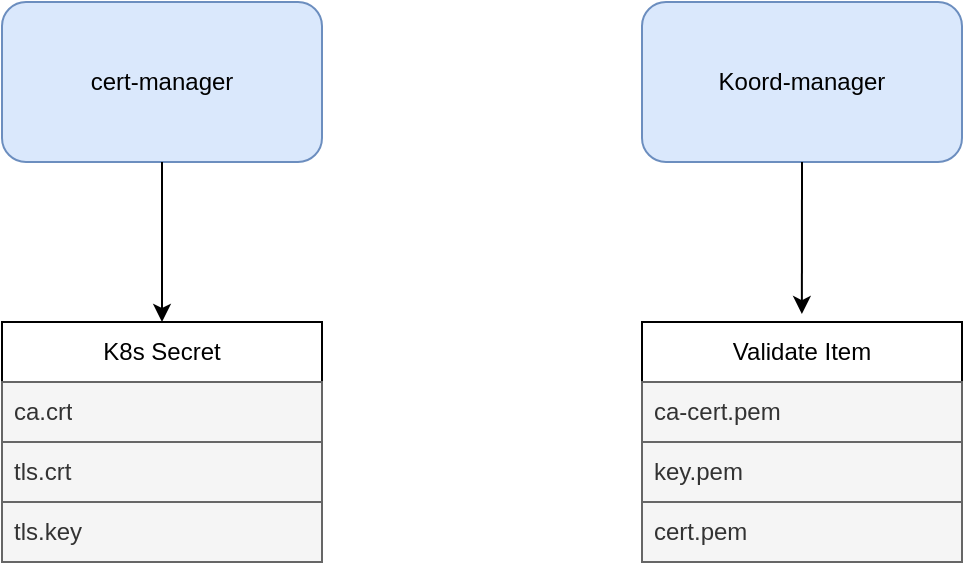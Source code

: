 <mxfile version="26.2.14">
  <diagram name="Page-1" id="h_mZEZQL3aV9JcuLRReC">
    <mxGraphModel dx="946" dy="566" grid="1" gridSize="10" guides="1" tooltips="1" connect="1" arrows="1" fold="1" page="1" pageScale="1" pageWidth="850" pageHeight="1100" math="0" shadow="0">
      <root>
        <mxCell id="0" />
        <mxCell id="1" parent="0" />
        <mxCell id="bJXEcbBGtiO4Y6LlGX07-1" value="cert-manager" style="rounded=1;whiteSpace=wrap;html=1;fillColor=#dae8fc;strokeColor=#6c8ebf;" vertex="1" parent="1">
          <mxGeometry x="120" y="80" width="160" height="80" as="geometry" />
        </mxCell>
        <mxCell id="bJXEcbBGtiO4Y6LlGX07-2" value="Koord-manager" style="rounded=1;whiteSpace=wrap;html=1;fillColor=#dae8fc;strokeColor=#6c8ebf;" vertex="1" parent="1">
          <mxGeometry x="440" y="80" width="160" height="80" as="geometry" />
        </mxCell>
        <mxCell id="bJXEcbBGtiO4Y6LlGX07-3" value="" style="endArrow=classic;html=1;rounded=0;exitX=0.5;exitY=1;exitDx=0;exitDy=0;" edge="1" parent="1" source="bJXEcbBGtiO4Y6LlGX07-1">
          <mxGeometry width="50" height="50" relative="1" as="geometry">
            <mxPoint x="400" y="320" as="sourcePoint" />
            <mxPoint x="200" y="240" as="targetPoint" />
          </mxGeometry>
        </mxCell>
        <mxCell id="bJXEcbBGtiO4Y6LlGX07-4" value="K8s Secret" style="swimlane;fontStyle=0;childLayout=stackLayout;horizontal=1;startSize=30;horizontalStack=0;resizeParent=1;resizeParentMax=0;resizeLast=0;collapsible=1;marginBottom=0;whiteSpace=wrap;html=1;" vertex="1" parent="1">
          <mxGeometry x="120" y="240" width="160" height="120" as="geometry">
            <mxRectangle x="120" y="240" width="100" height="30" as="alternateBounds" />
          </mxGeometry>
        </mxCell>
        <mxCell id="bJXEcbBGtiO4Y6LlGX07-6" value="ca.crt" style="text;strokeColor=#666666;fillColor=#f5f5f5;align=left;verticalAlign=middle;spacingLeft=4;spacingRight=4;overflow=hidden;points=[[0,0.5],[1,0.5]];portConstraint=eastwest;rotatable=0;whiteSpace=wrap;html=1;fontColor=#333333;" vertex="1" parent="bJXEcbBGtiO4Y6LlGX07-4">
          <mxGeometry y="30" width="160" height="30" as="geometry" />
        </mxCell>
        <mxCell id="bJXEcbBGtiO4Y6LlGX07-14" value="tls.crt" style="text;strokeColor=#666666;fillColor=#f5f5f5;align=left;verticalAlign=middle;spacingLeft=4;spacingRight=4;overflow=hidden;points=[[0,0.5],[1,0.5]];portConstraint=eastwest;rotatable=0;whiteSpace=wrap;html=1;fontColor=#333333;" vertex="1" parent="bJXEcbBGtiO4Y6LlGX07-4">
          <mxGeometry y="60" width="160" height="30" as="geometry" />
        </mxCell>
        <mxCell id="bJXEcbBGtiO4Y6LlGX07-7" value="tls.key" style="text;strokeColor=#666666;fillColor=#f5f5f5;align=left;verticalAlign=middle;spacingLeft=4;spacingRight=4;overflow=hidden;points=[[0,0.5],[1,0.5]];portConstraint=eastwest;rotatable=0;whiteSpace=wrap;html=1;fontColor=#333333;" vertex="1" parent="bJXEcbBGtiO4Y6LlGX07-4">
          <mxGeometry y="90" width="160" height="30" as="geometry" />
        </mxCell>
        <mxCell id="bJXEcbBGtiO4Y6LlGX07-20" value="" style="endArrow=classic;html=1;rounded=0;exitX=0.5;exitY=1;exitDx=0;exitDy=0;entryX=0.571;entryY=-0.044;entryDx=0;entryDy=0;entryPerimeter=0;" edge="1" parent="1" source="bJXEcbBGtiO4Y6LlGX07-2">
          <mxGeometry width="50" height="50" relative="1" as="geometry">
            <mxPoint x="380" y="290" as="sourcePoint" />
            <mxPoint x="519.94" y="236.04" as="targetPoint" />
          </mxGeometry>
        </mxCell>
        <mxCell id="bJXEcbBGtiO4Y6LlGX07-21" value="Validate Item" style="swimlane;fontStyle=0;childLayout=stackLayout;horizontal=1;startSize=30;horizontalStack=0;resizeParent=1;resizeParentMax=0;resizeLast=0;collapsible=1;marginBottom=0;whiteSpace=wrap;html=1;" vertex="1" parent="1">
          <mxGeometry x="440" y="240" width="160" height="120" as="geometry">
            <mxRectangle x="120" y="240" width="100" height="30" as="alternateBounds" />
          </mxGeometry>
        </mxCell>
        <mxCell id="bJXEcbBGtiO4Y6LlGX07-22" value="ca-cert.pem" style="text;strokeColor=#666666;fillColor=#f5f5f5;align=left;verticalAlign=middle;spacingLeft=4;spacingRight=4;overflow=hidden;points=[[0,0.5],[1,0.5]];portConstraint=eastwest;rotatable=0;whiteSpace=wrap;html=1;fontColor=#333333;" vertex="1" parent="bJXEcbBGtiO4Y6LlGX07-21">
          <mxGeometry y="30" width="160" height="30" as="geometry" />
        </mxCell>
        <mxCell id="bJXEcbBGtiO4Y6LlGX07-23" value="key.pem" style="text;strokeColor=#666666;fillColor=#f5f5f5;align=left;verticalAlign=middle;spacingLeft=4;spacingRight=4;overflow=hidden;points=[[0,0.5],[1,0.5]];portConstraint=eastwest;rotatable=0;whiteSpace=wrap;html=1;fontColor=#333333;" vertex="1" parent="bJXEcbBGtiO4Y6LlGX07-21">
          <mxGeometry y="60" width="160" height="30" as="geometry" />
        </mxCell>
        <mxCell id="bJXEcbBGtiO4Y6LlGX07-24" value="cert.pem" style="text;strokeColor=#666666;fillColor=#f5f5f5;align=left;verticalAlign=middle;spacingLeft=4;spacingRight=4;overflow=hidden;points=[[0,0.5],[1,0.5]];portConstraint=eastwest;rotatable=0;whiteSpace=wrap;html=1;fontColor=#333333;" vertex="1" parent="bJXEcbBGtiO4Y6LlGX07-21">
          <mxGeometry y="90" width="160" height="30" as="geometry" />
        </mxCell>
      </root>
    </mxGraphModel>
  </diagram>
</mxfile>
